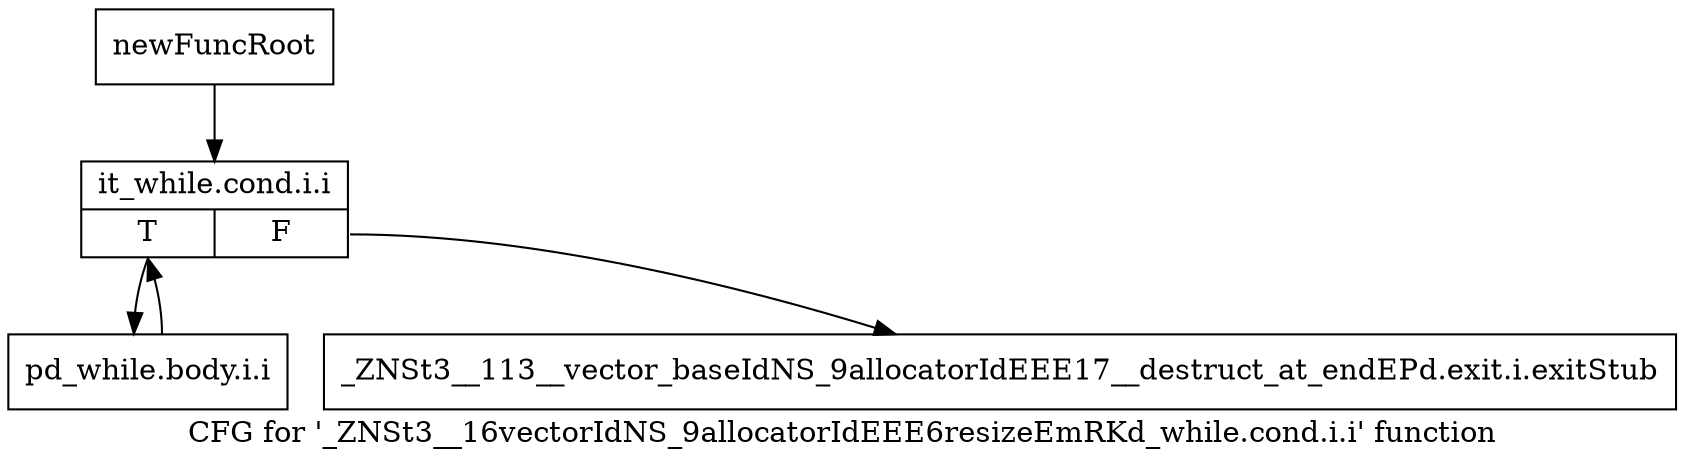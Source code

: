 digraph "CFG for '_ZNSt3__16vectorIdNS_9allocatorIdEEE6resizeEmRKd_while.cond.i.i' function" {
	label="CFG for '_ZNSt3__16vectorIdNS_9allocatorIdEEE6resizeEmRKd_while.cond.i.i' function";

	Node0x961c800 [shape=record,label="{newFuncRoot}"];
	Node0x961c800 -> Node0x961c8a0;
	Node0x961c850 [shape=record,label="{_ZNSt3__113__vector_baseIdNS_9allocatorIdEEE17__destruct_at_endEPd.exit.i.exitStub}"];
	Node0x961c8a0 [shape=record,label="{it_while.cond.i.i|{<s0>T|<s1>F}}"];
	Node0x961c8a0:s0 -> Node0x961c8f0;
	Node0x961c8a0:s1 -> Node0x961c850;
	Node0x961c8f0 [shape=record,label="{pd_while.body.i.i}"];
	Node0x961c8f0 -> Node0x961c8a0;
}
